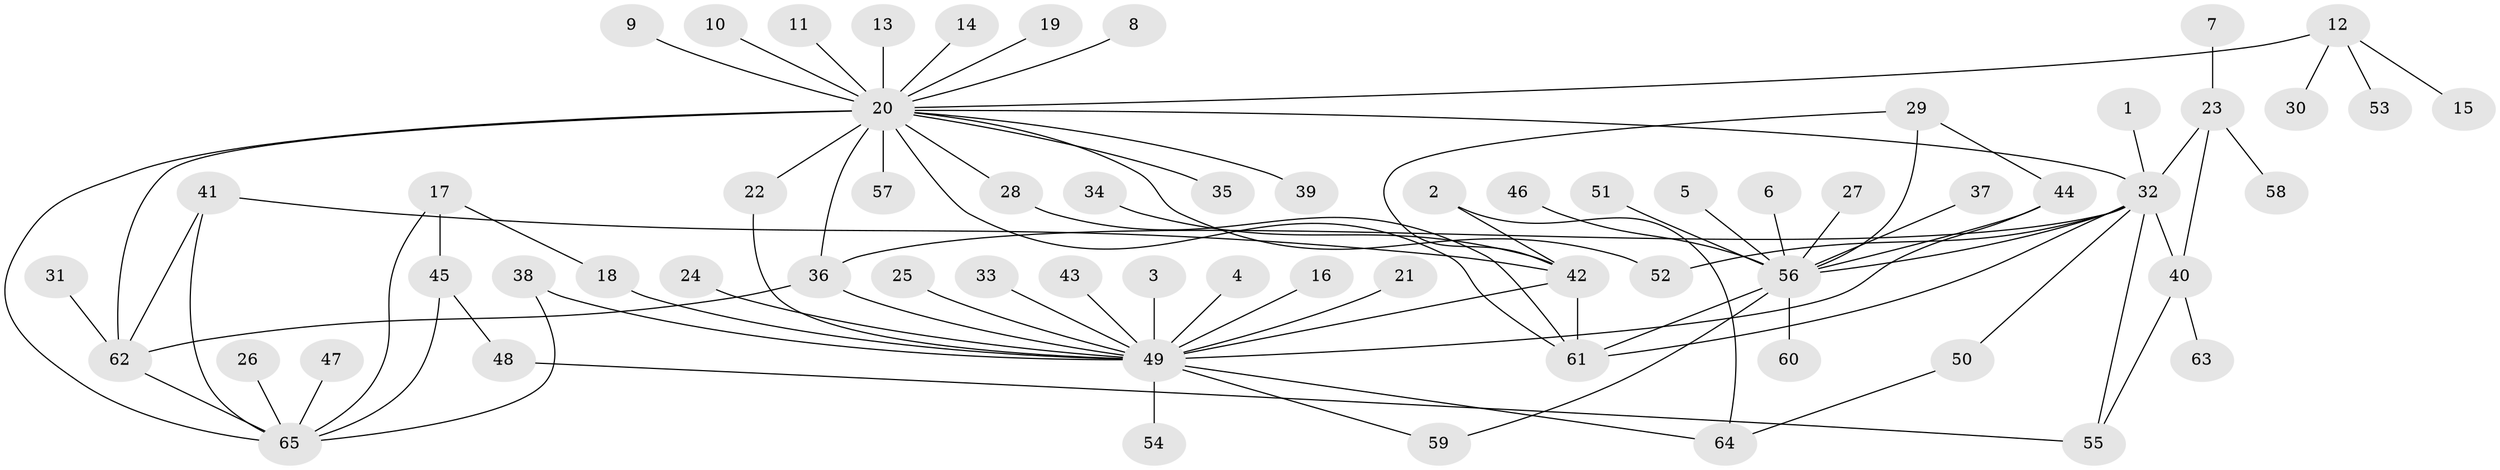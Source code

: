 // original degree distribution, {21: 0.007751937984496124, 8: 0.031007751937984496, 5: 0.03875968992248062, 24: 0.007751937984496124, 6: 0.015503875968992248, 13: 0.007751937984496124, 4: 0.031007751937984496, 1: 0.6046511627906976, 16: 0.007751937984496124, 2: 0.14728682170542637, 3: 0.10077519379844961}
// Generated by graph-tools (version 1.1) at 2025/01/03/09/25 03:01:41]
// undirected, 65 vertices, 87 edges
graph export_dot {
graph [start="1"]
  node [color=gray90,style=filled];
  1;
  2;
  3;
  4;
  5;
  6;
  7;
  8;
  9;
  10;
  11;
  12;
  13;
  14;
  15;
  16;
  17;
  18;
  19;
  20;
  21;
  22;
  23;
  24;
  25;
  26;
  27;
  28;
  29;
  30;
  31;
  32;
  33;
  34;
  35;
  36;
  37;
  38;
  39;
  40;
  41;
  42;
  43;
  44;
  45;
  46;
  47;
  48;
  49;
  50;
  51;
  52;
  53;
  54;
  55;
  56;
  57;
  58;
  59;
  60;
  61;
  62;
  63;
  64;
  65;
  1 -- 32 [weight=1.0];
  2 -- 42 [weight=1.0];
  2 -- 64 [weight=1.0];
  3 -- 49 [weight=1.0];
  4 -- 49 [weight=1.0];
  5 -- 56 [weight=1.0];
  6 -- 56 [weight=1.0];
  7 -- 23 [weight=1.0];
  8 -- 20 [weight=1.0];
  9 -- 20 [weight=1.0];
  10 -- 20 [weight=1.0];
  11 -- 20 [weight=1.0];
  12 -- 15 [weight=1.0];
  12 -- 20 [weight=1.0];
  12 -- 30 [weight=1.0];
  12 -- 53 [weight=1.0];
  13 -- 20 [weight=1.0];
  14 -- 20 [weight=1.0];
  16 -- 49 [weight=1.0];
  17 -- 18 [weight=1.0];
  17 -- 45 [weight=1.0];
  17 -- 65 [weight=1.0];
  18 -- 49 [weight=1.0];
  19 -- 20 [weight=1.0];
  20 -- 22 [weight=1.0];
  20 -- 28 [weight=1.0];
  20 -- 32 [weight=1.0];
  20 -- 35 [weight=1.0];
  20 -- 36 [weight=2.0];
  20 -- 39 [weight=1.0];
  20 -- 52 [weight=1.0];
  20 -- 57 [weight=2.0];
  20 -- 61 [weight=1.0];
  20 -- 62 [weight=2.0];
  20 -- 65 [weight=1.0];
  21 -- 49 [weight=1.0];
  22 -- 49 [weight=1.0];
  23 -- 32 [weight=1.0];
  23 -- 40 [weight=1.0];
  23 -- 58 [weight=1.0];
  24 -- 49 [weight=1.0];
  25 -- 49 [weight=1.0];
  26 -- 65 [weight=1.0];
  27 -- 56 [weight=1.0];
  28 -- 61 [weight=1.0];
  29 -- 42 [weight=1.0];
  29 -- 44 [weight=1.0];
  29 -- 56 [weight=1.0];
  31 -- 62 [weight=1.0];
  32 -- 36 [weight=1.0];
  32 -- 40 [weight=1.0];
  32 -- 50 [weight=1.0];
  32 -- 52 [weight=1.0];
  32 -- 55 [weight=1.0];
  32 -- 56 [weight=1.0];
  32 -- 61 [weight=1.0];
  33 -- 49 [weight=1.0];
  34 -- 42 [weight=1.0];
  36 -- 49 [weight=1.0];
  36 -- 62 [weight=1.0];
  37 -- 56 [weight=1.0];
  38 -- 49 [weight=1.0];
  38 -- 65 [weight=1.0];
  40 -- 55 [weight=1.0];
  40 -- 63 [weight=1.0];
  41 -- 42 [weight=1.0];
  41 -- 62 [weight=1.0];
  41 -- 65 [weight=1.0];
  42 -- 49 [weight=1.0];
  42 -- 61 [weight=1.0];
  43 -- 49 [weight=1.0];
  44 -- 49 [weight=2.0];
  44 -- 56 [weight=1.0];
  45 -- 48 [weight=1.0];
  45 -- 65 [weight=1.0];
  46 -- 56 [weight=1.0];
  47 -- 65 [weight=1.0];
  48 -- 55 [weight=1.0];
  49 -- 54 [weight=2.0];
  49 -- 59 [weight=1.0];
  49 -- 64 [weight=1.0];
  50 -- 64 [weight=1.0];
  51 -- 56 [weight=1.0];
  56 -- 59 [weight=1.0];
  56 -- 60 [weight=1.0];
  56 -- 61 [weight=1.0];
  62 -- 65 [weight=1.0];
}
